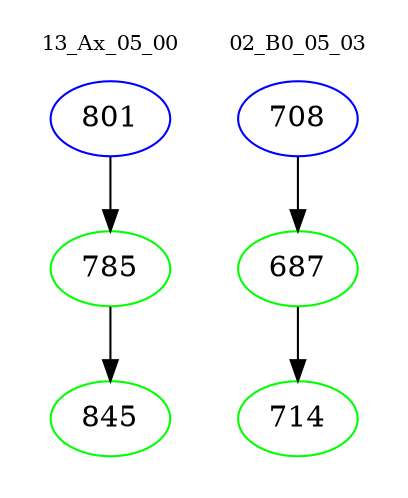 digraph{
subgraph cluster_0 {
color = white
label = "13_Ax_05_00";
fontsize=10;
T0_801 [label="801", color="blue"]
T0_801 -> T0_785 [color="black"]
T0_785 [label="785", color="green"]
T0_785 -> T0_845 [color="black"]
T0_845 [label="845", color="green"]
}
subgraph cluster_1 {
color = white
label = "02_B0_05_03";
fontsize=10;
T1_708 [label="708", color="blue"]
T1_708 -> T1_687 [color="black"]
T1_687 [label="687", color="green"]
T1_687 -> T1_714 [color="black"]
T1_714 [label="714", color="green"]
}
}
